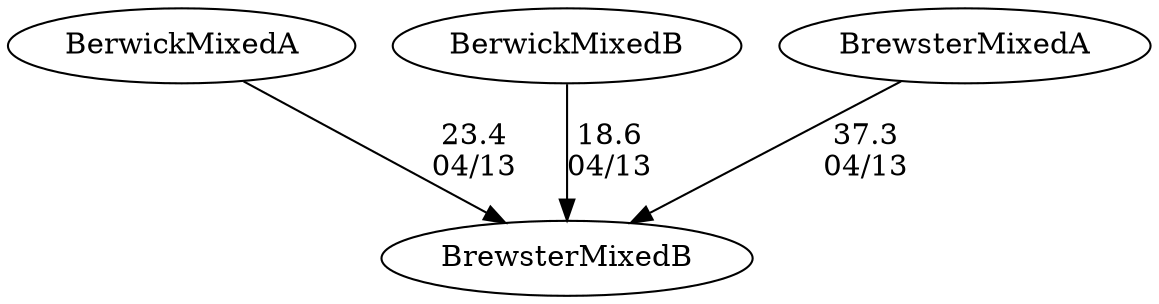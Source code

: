 digraph girls3foursBrewsterMixedB {BerwickMixedA [URL="girls3foursBrewsterMixedBBerwickMixedA.html"];BerwickMixedB [URL="girls3foursBrewsterMixedBBerwickMixedB.html"];BrewsterMixedA [URL="girls3foursBrewsterMixedBBrewsterMixedA.html"];BrewsterMixedB [URL="girls3foursBrewsterMixedBBrewsterMixedB.html"];BrewsterMixedA -> BrewsterMixedB[label="37.3
04/13", weight="63", tooltip="NEIRA Boys & Girls Fours,Berwick Academy vs. Brewster Academy			
Distance: 1500 Conditions: Tail Current with a strong tail/cross wind with occasional gusts. Fun conditions for first race of the season! Thank you for Brewster for making the trip. Comments: Mixed boats were exhibition events and a combo of boys and girls of various skill levels - anything to get some new rowers more racing experience!
None", URL="https://www.row2k.com/results/resultspage.cfm?UID=193F4296CB862153CF0FD21B95E6AB20&cat=5", random="random"]; 
BerwickMixedA -> BrewsterMixedB[label="23.4
04/13", weight="77", tooltip="NEIRA Boys & Girls Fours,Berwick Academy vs. Brewster Academy			
Distance: 1500 Conditions: Tail Current with a strong tail/cross wind with occasional gusts. Fun conditions for first race of the season! Thank you for Brewster for making the trip. Comments: Mixed boats were exhibition events and a combo of boys and girls of various skill levels - anything to get some new rowers more racing experience!
None", URL="https://www.row2k.com/results/resultspage.cfm?UID=193F4296CB862153CF0FD21B95E6AB20&cat=5", random="random"]; 
BerwickMixedB -> BrewsterMixedB[label="18.6
04/13", weight="82", tooltip="NEIRA Boys & Girls Fours,Berwick Academy vs. Brewster Academy			
Distance: 1500 Conditions: Tail Current with a strong tail/cross wind with occasional gusts. Fun conditions for first race of the season! Thank you for Brewster for making the trip. Comments: Mixed boats were exhibition events and a combo of boys and girls of various skill levels - anything to get some new rowers more racing experience!
None", URL="https://www.row2k.com/results/resultspage.cfm?UID=193F4296CB862153CF0FD21B95E6AB20&cat=5", random="random"]}